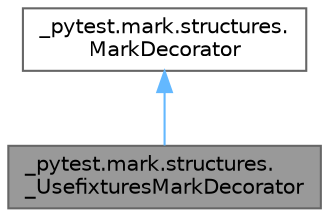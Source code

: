 digraph "_pytest.mark.structures._UsefixturesMarkDecorator"
{
 // LATEX_PDF_SIZE
  bgcolor="transparent";
  edge [fontname=Helvetica,fontsize=10,labelfontname=Helvetica,labelfontsize=10];
  node [fontname=Helvetica,fontsize=10,shape=box,height=0.2,width=0.4];
  Node1 [id="Node000001",label="_pytest.mark.structures.\l_UsefixturesMarkDecorator",height=0.2,width=0.4,color="gray40", fillcolor="grey60", style="filled", fontcolor="black",tooltip=" "];
  Node2 -> Node1 [id="edge1_Node000001_Node000002",dir="back",color="steelblue1",style="solid",tooltip=" "];
  Node2 [id="Node000002",label="_pytest.mark.structures.\lMarkDecorator",height=0.2,width=0.4,color="gray40", fillcolor="white", style="filled",URL="$class__pytest_1_1mark_1_1structures_1_1_mark_decorator.html",tooltip=" "];
}
